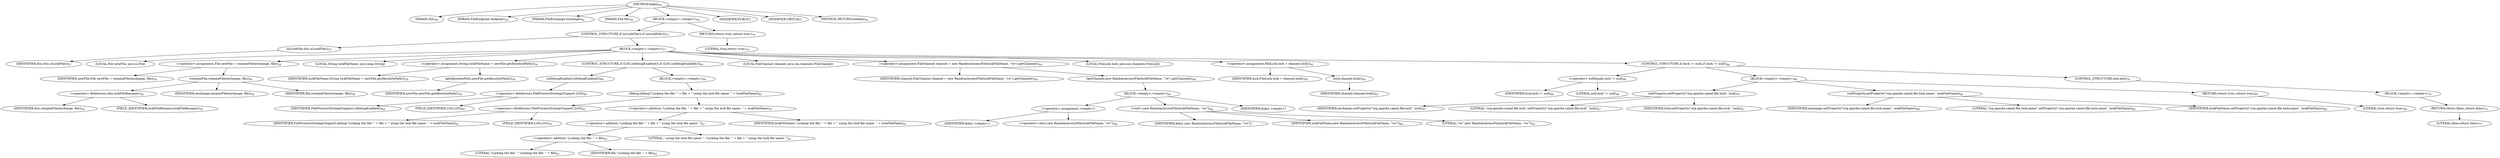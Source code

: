 digraph "begin" {  
"94" [label = <(METHOD,begin)<SUB>56</SUB>> ]
"11" [label = <(PARAM,this)<SUB>56</SUB>> ]
"95" [label = <(PARAM,FileEndpoint endpoint)<SUB>56</SUB>> ]
"96" [label = <(PARAM,FileExchange exchange)<SUB>56</SUB>> ]
"97" [label = <(PARAM,File file)<SUB>56</SUB>> ]
"98" [label = <(BLOCK,&lt;empty&gt;,&lt;empty&gt;)<SUB>56</SUB>> ]
"99" [label = <(CONTROL_STRUCTURE,if (isLockFile()),if (isLockFile()))<SUB>57</SUB>> ]
"100" [label = <(isLockFile,this.isLockFile())<SUB>57</SUB>> ]
"10" [label = <(IDENTIFIER,this,this.isLockFile())<SUB>57</SUB>> ]
"101" [label = <(BLOCK,&lt;empty&gt;,&lt;empty&gt;)<SUB>57</SUB>> ]
"102" [label = <(LOCAL,File newFile: java.io.File)> ]
"103" [label = <(&lt;operator&gt;.assignment,File newFile = renameFile(exchange, file))<SUB>58</SUB>> ]
"104" [label = <(IDENTIFIER,newFile,File newFile = renameFile(exchange, file))<SUB>58</SUB>> ]
"105" [label = <(renameFile,renameFile(exchange, file))<SUB>58</SUB>> ]
"106" [label = <(&lt;operator&gt;.fieldAccess,this.lockFileRenamer)<SUB>58</SUB>> ]
"107" [label = <(IDENTIFIER,this,renameFile(exchange, file))<SUB>58</SUB>> ]
"108" [label = <(FIELD_IDENTIFIER,lockFileRenamer,lockFileRenamer)<SUB>58</SUB>> ]
"109" [label = <(IDENTIFIER,exchange,renameFile(exchange, file))<SUB>58</SUB>> ]
"110" [label = <(IDENTIFIER,file,renameFile(exchange, file))<SUB>58</SUB>> ]
"111" [label = <(LOCAL,String lockFileName: java.lang.String)> ]
"112" [label = <(&lt;operator&gt;.assignment,String lockFileName = newFile.getAbsolutePath())<SUB>59</SUB>> ]
"113" [label = <(IDENTIFIER,lockFileName,String lockFileName = newFile.getAbsolutePath())<SUB>59</SUB>> ]
"114" [label = <(getAbsolutePath,newFile.getAbsolutePath())<SUB>59</SUB>> ]
"115" [label = <(IDENTIFIER,newFile,newFile.getAbsolutePath())<SUB>59</SUB>> ]
"116" [label = <(CONTROL_STRUCTURE,if (LOG.isDebugEnabled()),if (LOG.isDebugEnabled()))<SUB>60</SUB>> ]
"117" [label = <(isDebugEnabled,isDebugEnabled())<SUB>60</SUB>> ]
"118" [label = <(&lt;operator&gt;.fieldAccess,FileProcessStrategySupport.LOG)<SUB>60</SUB>> ]
"119" [label = <(IDENTIFIER,FileProcessStrategySupport,isDebugEnabled())<SUB>60</SUB>> ]
"120" [label = <(FIELD_IDENTIFIER,LOG,LOG)<SUB>60</SUB>> ]
"121" [label = <(BLOCK,&lt;empty&gt;,&lt;empty&gt;)<SUB>60</SUB>> ]
"122" [label = <(debug,debug(&quot;Locking the file: &quot; + file + &quot; using the lock file name: &quot; + lockFileName))<SUB>61</SUB>> ]
"123" [label = <(&lt;operator&gt;.fieldAccess,FileProcessStrategySupport.LOG)<SUB>61</SUB>> ]
"124" [label = <(IDENTIFIER,FileProcessStrategySupport,debug(&quot;Locking the file: &quot; + file + &quot; using the lock file name: &quot; + lockFileName))<SUB>61</SUB>> ]
"125" [label = <(FIELD_IDENTIFIER,LOG,LOG)<SUB>61</SUB>> ]
"126" [label = <(&lt;operator&gt;.addition,&quot;Locking the file: &quot; + file + &quot; using the lock file name: &quot; + lockFileName)<SUB>61</SUB>> ]
"127" [label = <(&lt;operator&gt;.addition,&quot;Locking the file: &quot; + file + &quot; using the lock file name: &quot;)<SUB>61</SUB>> ]
"128" [label = <(&lt;operator&gt;.addition,&quot;Locking the file: &quot; + file)<SUB>61</SUB>> ]
"129" [label = <(LITERAL,&quot;Locking the file: &quot;,&quot;Locking the file: &quot; + file)<SUB>61</SUB>> ]
"130" [label = <(IDENTIFIER,file,&quot;Locking the file: &quot; + file)<SUB>61</SUB>> ]
"131" [label = <(LITERAL,&quot; using the lock file name: &quot;,&quot;Locking the file: &quot; + file + &quot; using the lock file name: &quot;)<SUB>61</SUB>> ]
"132" [label = <(IDENTIFIER,lockFileName,&quot;Locking the file: &quot; + file + &quot; using the lock file name: &quot; + lockFileName)<SUB>61</SUB>> ]
"133" [label = <(LOCAL,FileChannel channel: java.nio.channels.FileChannel)> ]
"134" [label = <(&lt;operator&gt;.assignment,FileChannel channel = new RandomAccessFile(lockFileName, &quot;rw&quot;).getChannel())<SUB>64</SUB>> ]
"135" [label = <(IDENTIFIER,channel,FileChannel channel = new RandomAccessFile(lockFileName, &quot;rw&quot;).getChannel())<SUB>64</SUB>> ]
"136" [label = <(getChannel,new RandomAccessFile(lockFileName, &quot;rw&quot;).getChannel())<SUB>64</SUB>> ]
"137" [label = <(BLOCK,&lt;empty&gt;,&lt;empty&gt;)<SUB>64</SUB>> ]
"138" [label = <(&lt;operator&gt;.assignment,&lt;empty&gt;)> ]
"139" [label = <(IDENTIFIER,$obj1,&lt;empty&gt;)> ]
"140" [label = <(&lt;operator&gt;.alloc,new RandomAccessFile(lockFileName, &quot;rw&quot;))<SUB>64</SUB>> ]
"141" [label = <(&lt;init&gt;,new RandomAccessFile(lockFileName, &quot;rw&quot;))<SUB>64</SUB>> ]
"142" [label = <(IDENTIFIER,$obj1,new RandomAccessFile(lockFileName, &quot;rw&quot;))> ]
"143" [label = <(IDENTIFIER,lockFileName,new RandomAccessFile(lockFileName, &quot;rw&quot;))<SUB>64</SUB>> ]
"144" [label = <(LITERAL,&quot;rw&quot;,new RandomAccessFile(lockFileName, &quot;rw&quot;))<SUB>64</SUB>> ]
"145" [label = <(IDENTIFIER,$obj1,&lt;empty&gt;)> ]
"146" [label = <(LOCAL,FileLock lock: java.nio.channels.FileLock)> ]
"147" [label = <(&lt;operator&gt;.assignment,FileLock lock = channel.lock())<SUB>65</SUB>> ]
"148" [label = <(IDENTIFIER,lock,FileLock lock = channel.lock())<SUB>65</SUB>> ]
"149" [label = <(lock,channel.lock())<SUB>65</SUB>> ]
"150" [label = <(IDENTIFIER,channel,channel.lock())<SUB>65</SUB>> ]
"151" [label = <(CONTROL_STRUCTURE,if (lock != null),if (lock != null))<SUB>66</SUB>> ]
"152" [label = <(&lt;operator&gt;.notEquals,lock != null)<SUB>66</SUB>> ]
"153" [label = <(IDENTIFIER,lock,lock != null)<SUB>66</SUB>> ]
"154" [label = <(LITERAL,null,lock != null)<SUB>66</SUB>> ]
"155" [label = <(BLOCK,&lt;empty&gt;,&lt;empty&gt;)<SUB>66</SUB>> ]
"156" [label = <(setProperty,setProperty(&quot;org.apache.camel.file.lock&quot;, lock))<SUB>67</SUB>> ]
"157" [label = <(IDENTIFIER,exchange,setProperty(&quot;org.apache.camel.file.lock&quot;, lock))<SUB>67</SUB>> ]
"158" [label = <(LITERAL,&quot;org.apache.camel.file.lock&quot;,setProperty(&quot;org.apache.camel.file.lock&quot;, lock))<SUB>67</SUB>> ]
"159" [label = <(IDENTIFIER,lock,setProperty(&quot;org.apache.camel.file.lock&quot;, lock))<SUB>67</SUB>> ]
"160" [label = <(setProperty,setProperty(&quot;org.apache.camel.file.lock.name&quot;, lockFileName))<SUB>68</SUB>> ]
"161" [label = <(IDENTIFIER,exchange,setProperty(&quot;org.apache.camel.file.lock.name&quot;, lockFileName))<SUB>68</SUB>> ]
"162" [label = <(LITERAL,&quot;org.apache.camel.file.lock.name&quot;,setProperty(&quot;org.apache.camel.file.lock.name&quot;, lockFileName))<SUB>68</SUB>> ]
"163" [label = <(IDENTIFIER,lockFileName,setProperty(&quot;org.apache.camel.file.lock.name&quot;, lockFileName))<SUB>68</SUB>> ]
"164" [label = <(RETURN,return true;,return true;)<SUB>69</SUB>> ]
"165" [label = <(LITERAL,true,return true;)<SUB>69</SUB>> ]
"166" [label = <(CONTROL_STRUCTURE,else,else)<SUB>70</SUB>> ]
"167" [label = <(BLOCK,&lt;empty&gt;,&lt;empty&gt;)<SUB>70</SUB>> ]
"168" [label = <(RETURN,return false;,return false;)<SUB>71</SUB>> ]
"169" [label = <(LITERAL,false,return false;)<SUB>71</SUB>> ]
"170" [label = <(RETURN,return true;,return true;)<SUB>74</SUB>> ]
"171" [label = <(LITERAL,true,return true;)<SUB>74</SUB>> ]
"172" [label = <(MODIFIER,PUBLIC)> ]
"173" [label = <(MODIFIER,VIRTUAL)> ]
"174" [label = <(METHOD_RETURN,boolean)<SUB>56</SUB>> ]
  "94" -> "11" 
  "94" -> "95" 
  "94" -> "96" 
  "94" -> "97" 
  "94" -> "98" 
  "94" -> "172" 
  "94" -> "173" 
  "94" -> "174" 
  "98" -> "99" 
  "98" -> "170" 
  "99" -> "100" 
  "99" -> "101" 
  "100" -> "10" 
  "101" -> "102" 
  "101" -> "103" 
  "101" -> "111" 
  "101" -> "112" 
  "101" -> "116" 
  "101" -> "133" 
  "101" -> "134" 
  "101" -> "146" 
  "101" -> "147" 
  "101" -> "151" 
  "103" -> "104" 
  "103" -> "105" 
  "105" -> "106" 
  "105" -> "109" 
  "105" -> "110" 
  "106" -> "107" 
  "106" -> "108" 
  "112" -> "113" 
  "112" -> "114" 
  "114" -> "115" 
  "116" -> "117" 
  "116" -> "121" 
  "117" -> "118" 
  "118" -> "119" 
  "118" -> "120" 
  "121" -> "122" 
  "122" -> "123" 
  "122" -> "126" 
  "123" -> "124" 
  "123" -> "125" 
  "126" -> "127" 
  "126" -> "132" 
  "127" -> "128" 
  "127" -> "131" 
  "128" -> "129" 
  "128" -> "130" 
  "134" -> "135" 
  "134" -> "136" 
  "136" -> "137" 
  "137" -> "138" 
  "137" -> "141" 
  "137" -> "145" 
  "138" -> "139" 
  "138" -> "140" 
  "141" -> "142" 
  "141" -> "143" 
  "141" -> "144" 
  "147" -> "148" 
  "147" -> "149" 
  "149" -> "150" 
  "151" -> "152" 
  "151" -> "155" 
  "151" -> "166" 
  "152" -> "153" 
  "152" -> "154" 
  "155" -> "156" 
  "155" -> "160" 
  "155" -> "164" 
  "156" -> "157" 
  "156" -> "158" 
  "156" -> "159" 
  "160" -> "161" 
  "160" -> "162" 
  "160" -> "163" 
  "164" -> "165" 
  "166" -> "167" 
  "167" -> "168" 
  "168" -> "169" 
  "170" -> "171" 
}
